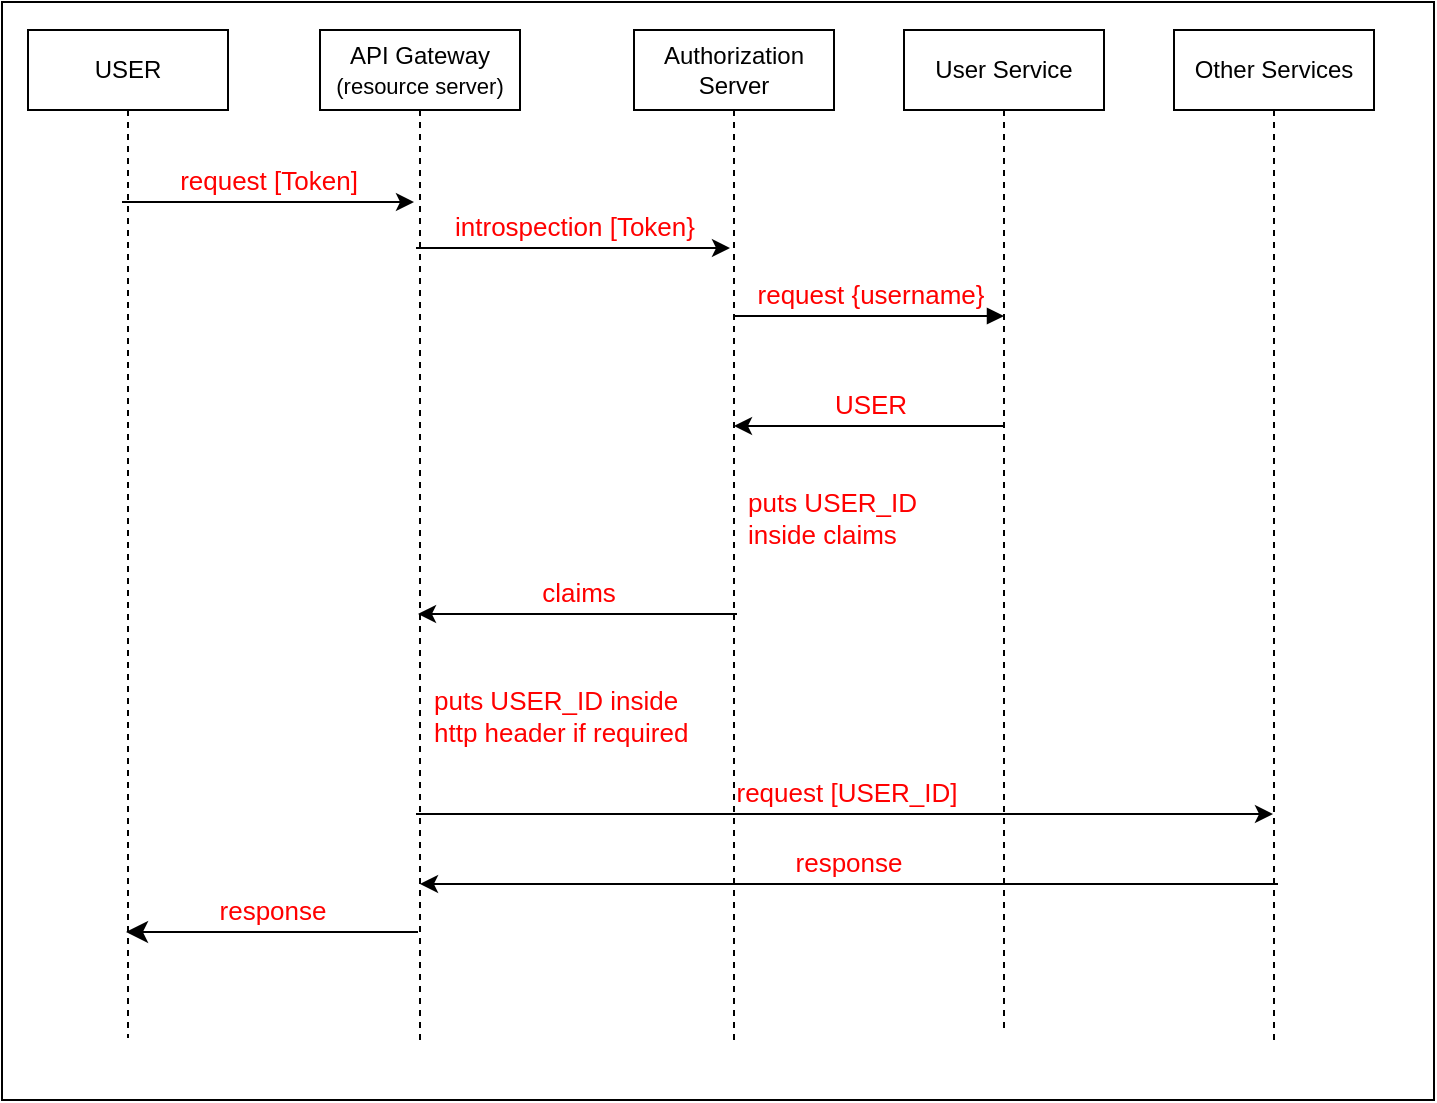 <mxfile version="24.7.16">
  <diagram name="Page-1" id="FZnadlEPuWueatWL9To6">
    <mxGraphModel dx="832" dy="515" grid="0" gridSize="10" guides="1" tooltips="1" connect="1" arrows="1" fold="1" page="1" pageScale="1" pageWidth="1169" pageHeight="827" background="#ffffff" math="0" shadow="0">
      <root>
        <mxCell id="0" />
        <mxCell id="1" parent="0" />
        <mxCell id="HaiCCjCJGKL7UiGXue9X-1" value="" style="rounded=0;whiteSpace=wrap;html=1;" vertex="1" parent="1">
          <mxGeometry x="38" y="16" width="716" height="549" as="geometry" />
        </mxCell>
        <mxCell id="Tcp5rEpv2B_jc5O9JE8I-1" value="USER" style="shape=umlLifeline;perimeter=lifelinePerimeter;whiteSpace=wrap;html=1;container=1;dropTarget=0;collapsible=0;recursiveResize=0;outlineConnect=0;portConstraint=eastwest;newEdgeStyle={&quot;curved&quot;:0,&quot;rounded&quot;:0};" parent="1" vertex="1">
          <mxGeometry x="51" y="30" width="100" height="504" as="geometry" />
        </mxCell>
        <mxCell id="Tcp5rEpv2B_jc5O9JE8I-2" value="API Gateway&lt;div&gt;&lt;font style=&quot;font-size: 11px;&quot;&gt;(resource server)&lt;/font&gt;&lt;/div&gt;" style="shape=umlLifeline;perimeter=lifelinePerimeter;whiteSpace=wrap;html=1;container=1;dropTarget=0;collapsible=0;recursiveResize=0;outlineConnect=0;portConstraint=eastwest;newEdgeStyle={&quot;curved&quot;:0,&quot;rounded&quot;:0};" parent="1" vertex="1">
          <mxGeometry x="197" y="30" width="100" height="507" as="geometry" />
        </mxCell>
        <mxCell id="Tcp5rEpv2B_jc5O9JE8I-3" value="Authorization Server" style="shape=umlLifeline;perimeter=lifelinePerimeter;whiteSpace=wrap;html=1;container=1;dropTarget=0;collapsible=0;recursiveResize=0;outlineConnect=0;portConstraint=eastwest;newEdgeStyle={&quot;curved&quot;:0,&quot;rounded&quot;:0};" parent="1" vertex="1">
          <mxGeometry x="354" y="30" width="100" height="506" as="geometry" />
        </mxCell>
        <mxCell id="Tcp5rEpv2B_jc5O9JE8I-4" value="User Service" style="shape=umlLifeline;perimeter=lifelinePerimeter;whiteSpace=wrap;html=1;container=1;dropTarget=0;collapsible=0;recursiveResize=0;outlineConnect=0;portConstraint=eastwest;newEdgeStyle={&quot;curved&quot;:0,&quot;rounded&quot;:0};" parent="1" vertex="1">
          <mxGeometry x="489" y="30" width="100" height="501" as="geometry" />
        </mxCell>
        <mxCell id="Tcp5rEpv2B_jc5O9JE8I-5" value="&lt;font color=&quot;#ff0000&quot; style=&quot;font-size: 13px;&quot;&gt;request [Token]&lt;/font&gt;" style="html=1;verticalAlign=bottom;startArrow=none;startFill=0;endArrow=classic;startSize=8;curved=0;rounded=0;endFill=1;" parent="1" edge="1">
          <mxGeometry width="60" relative="1" as="geometry">
            <mxPoint x="98" y="116" as="sourcePoint" />
            <mxPoint x="244" y="116" as="targetPoint" />
          </mxGeometry>
        </mxCell>
        <mxCell id="Tcp5rEpv2B_jc5O9JE8I-6" value="&lt;font color=&quot;#ff0000&quot; style=&quot;font-size: 13px;&quot;&gt;introspection [Token}&lt;/font&gt;" style="html=1;verticalAlign=bottom;startArrow=none;startFill=0;endArrow=classic;startSize=8;curved=0;rounded=0;endFill=1;" parent="1" edge="1">
          <mxGeometry width="60" relative="1" as="geometry">
            <mxPoint x="245" y="139" as="sourcePoint" />
            <mxPoint x="402" y="139" as="targetPoint" />
          </mxGeometry>
        </mxCell>
        <mxCell id="Tcp5rEpv2B_jc5O9JE8I-7" value="&lt;font color=&quot;#ff0000&quot;&gt;&lt;span style=&quot;font-size: 13px;&quot;&gt;request {username}&lt;/span&gt;&lt;/font&gt;" style="html=1;verticalAlign=bottom;endArrow=block;curved=0;rounded=0;" parent="1" edge="1">
          <mxGeometry width="80" relative="1" as="geometry">
            <mxPoint x="404" y="173" as="sourcePoint" />
            <mxPoint x="539" y="173" as="targetPoint" />
          </mxGeometry>
        </mxCell>
        <mxCell id="Tcp5rEpv2B_jc5O9JE8I-8" value="&lt;font color=&quot;#ff0000&quot;&gt;&lt;span style=&quot;font-size: 13px;&quot;&gt;USER&lt;/span&gt;&lt;/font&gt;" style="html=1;verticalAlign=bottom;endArrow=none;curved=0;rounded=0;startArrow=classic;startFill=1;endFill=0;" parent="1" edge="1">
          <mxGeometry width="80" relative="1" as="geometry">
            <mxPoint x="404" y="228" as="sourcePoint" />
            <mxPoint x="539" y="228" as="targetPoint" />
          </mxGeometry>
        </mxCell>
        <mxCell id="Tcp5rEpv2B_jc5O9JE8I-9" value="&lt;font color=&quot;#ff0000&quot;&gt;&lt;span style=&quot;font-size: 13px;&quot;&gt;claims&lt;/span&gt;&lt;/font&gt;" style="html=1;verticalAlign=bottom;endArrow=none;curved=0;rounded=0;startArrow=classic;startFill=1;endFill=0;entryX=0.52;entryY=0.524;entryDx=0;entryDy=0;entryPerimeter=0;" parent="1" edge="1">
          <mxGeometry width="80" relative="1" as="geometry">
            <mxPoint x="246" y="322.002" as="sourcePoint" />
            <mxPoint x="405.5" y="322.002" as="targetPoint" />
          </mxGeometry>
        </mxCell>
        <mxCell id="Tcp5rEpv2B_jc5O9JE8I-10" value="&lt;font color=&quot;#ff0000&quot; style=&quot;font-size: 13px;&quot;&gt;puts USER_ID inside claims&lt;/font&gt;" style="text;strokeColor=none;align=left;fillColor=none;html=1;verticalAlign=middle;whiteSpace=wrap;rounded=0;" parent="1" vertex="1">
          <mxGeometry x="409" y="259" width="98" height="30" as="geometry" />
        </mxCell>
        <mxCell id="Tcp5rEpv2B_jc5O9JE8I-11" value="Other Services" style="shape=umlLifeline;perimeter=lifelinePerimeter;whiteSpace=wrap;html=1;container=1;dropTarget=0;collapsible=0;recursiveResize=0;outlineConnect=0;portConstraint=eastwest;newEdgeStyle={&quot;curved&quot;:0,&quot;rounded&quot;:0};" parent="1" vertex="1">
          <mxGeometry x="624" y="30" width="100" height="505" as="geometry" />
        </mxCell>
        <mxCell id="Tcp5rEpv2B_jc5O9JE8I-12" value="&lt;font color=&quot;#ff0000&quot; style=&quot;font-size: 13px;&quot;&gt;puts USER_ID inside http header if required&lt;/font&gt;" style="text;strokeColor=none;align=left;fillColor=none;html=1;verticalAlign=middle;whiteSpace=wrap;rounded=0;" parent="1" vertex="1">
          <mxGeometry x="252" y="358" width="132" height="30" as="geometry" />
        </mxCell>
        <mxCell id="Tcp5rEpv2B_jc5O9JE8I-13" value="&lt;font color=&quot;#ff0000&quot;&gt;&lt;span style=&quot;font-size: 13px;&quot;&gt;request [USER_ID]&lt;/span&gt;&lt;/font&gt;" style="html=1;verticalAlign=bottom;endArrow=classic;curved=0;rounded=0;startArrow=none;startFill=0;endFill=1;" parent="1" target="Tcp5rEpv2B_jc5O9JE8I-11" edge="1">
          <mxGeometry width="80" relative="1" as="geometry">
            <mxPoint x="245" y="422.002" as="sourcePoint" />
            <mxPoint x="404.5" y="422.002" as="targetPoint" />
          </mxGeometry>
        </mxCell>
        <mxCell id="Tcp5rEpv2B_jc5O9JE8I-14" value="&lt;font color=&quot;#ff0000&quot;&gt;&lt;span style=&quot;font-size: 13px;&quot;&gt;response&lt;/span&gt;&lt;/font&gt;" style="html=1;verticalAlign=bottom;endArrow=none;curved=0;rounded=0;startArrow=classic;startFill=1;endFill=0;" parent="1" edge="1">
          <mxGeometry width="80" relative="1" as="geometry">
            <mxPoint x="247" y="457.002" as="sourcePoint" />
            <mxPoint x="676" y="457" as="targetPoint" />
          </mxGeometry>
        </mxCell>
        <mxCell id="Tcp5rEpv2B_jc5O9JE8I-15" value="&lt;font color=&quot;#ff0000&quot; style=&quot;font-size: 13px;&quot;&gt;response&lt;/font&gt;" style="html=1;verticalAlign=bottom;startArrow=classic;startFill=1;endArrow=none;startSize=8;curved=0;rounded=0;endFill=0;" parent="1" edge="1">
          <mxGeometry width="60" relative="1" as="geometry">
            <mxPoint x="100" y="481" as="sourcePoint" />
            <mxPoint x="246" y="481" as="targetPoint" />
          </mxGeometry>
        </mxCell>
      </root>
    </mxGraphModel>
  </diagram>
</mxfile>
